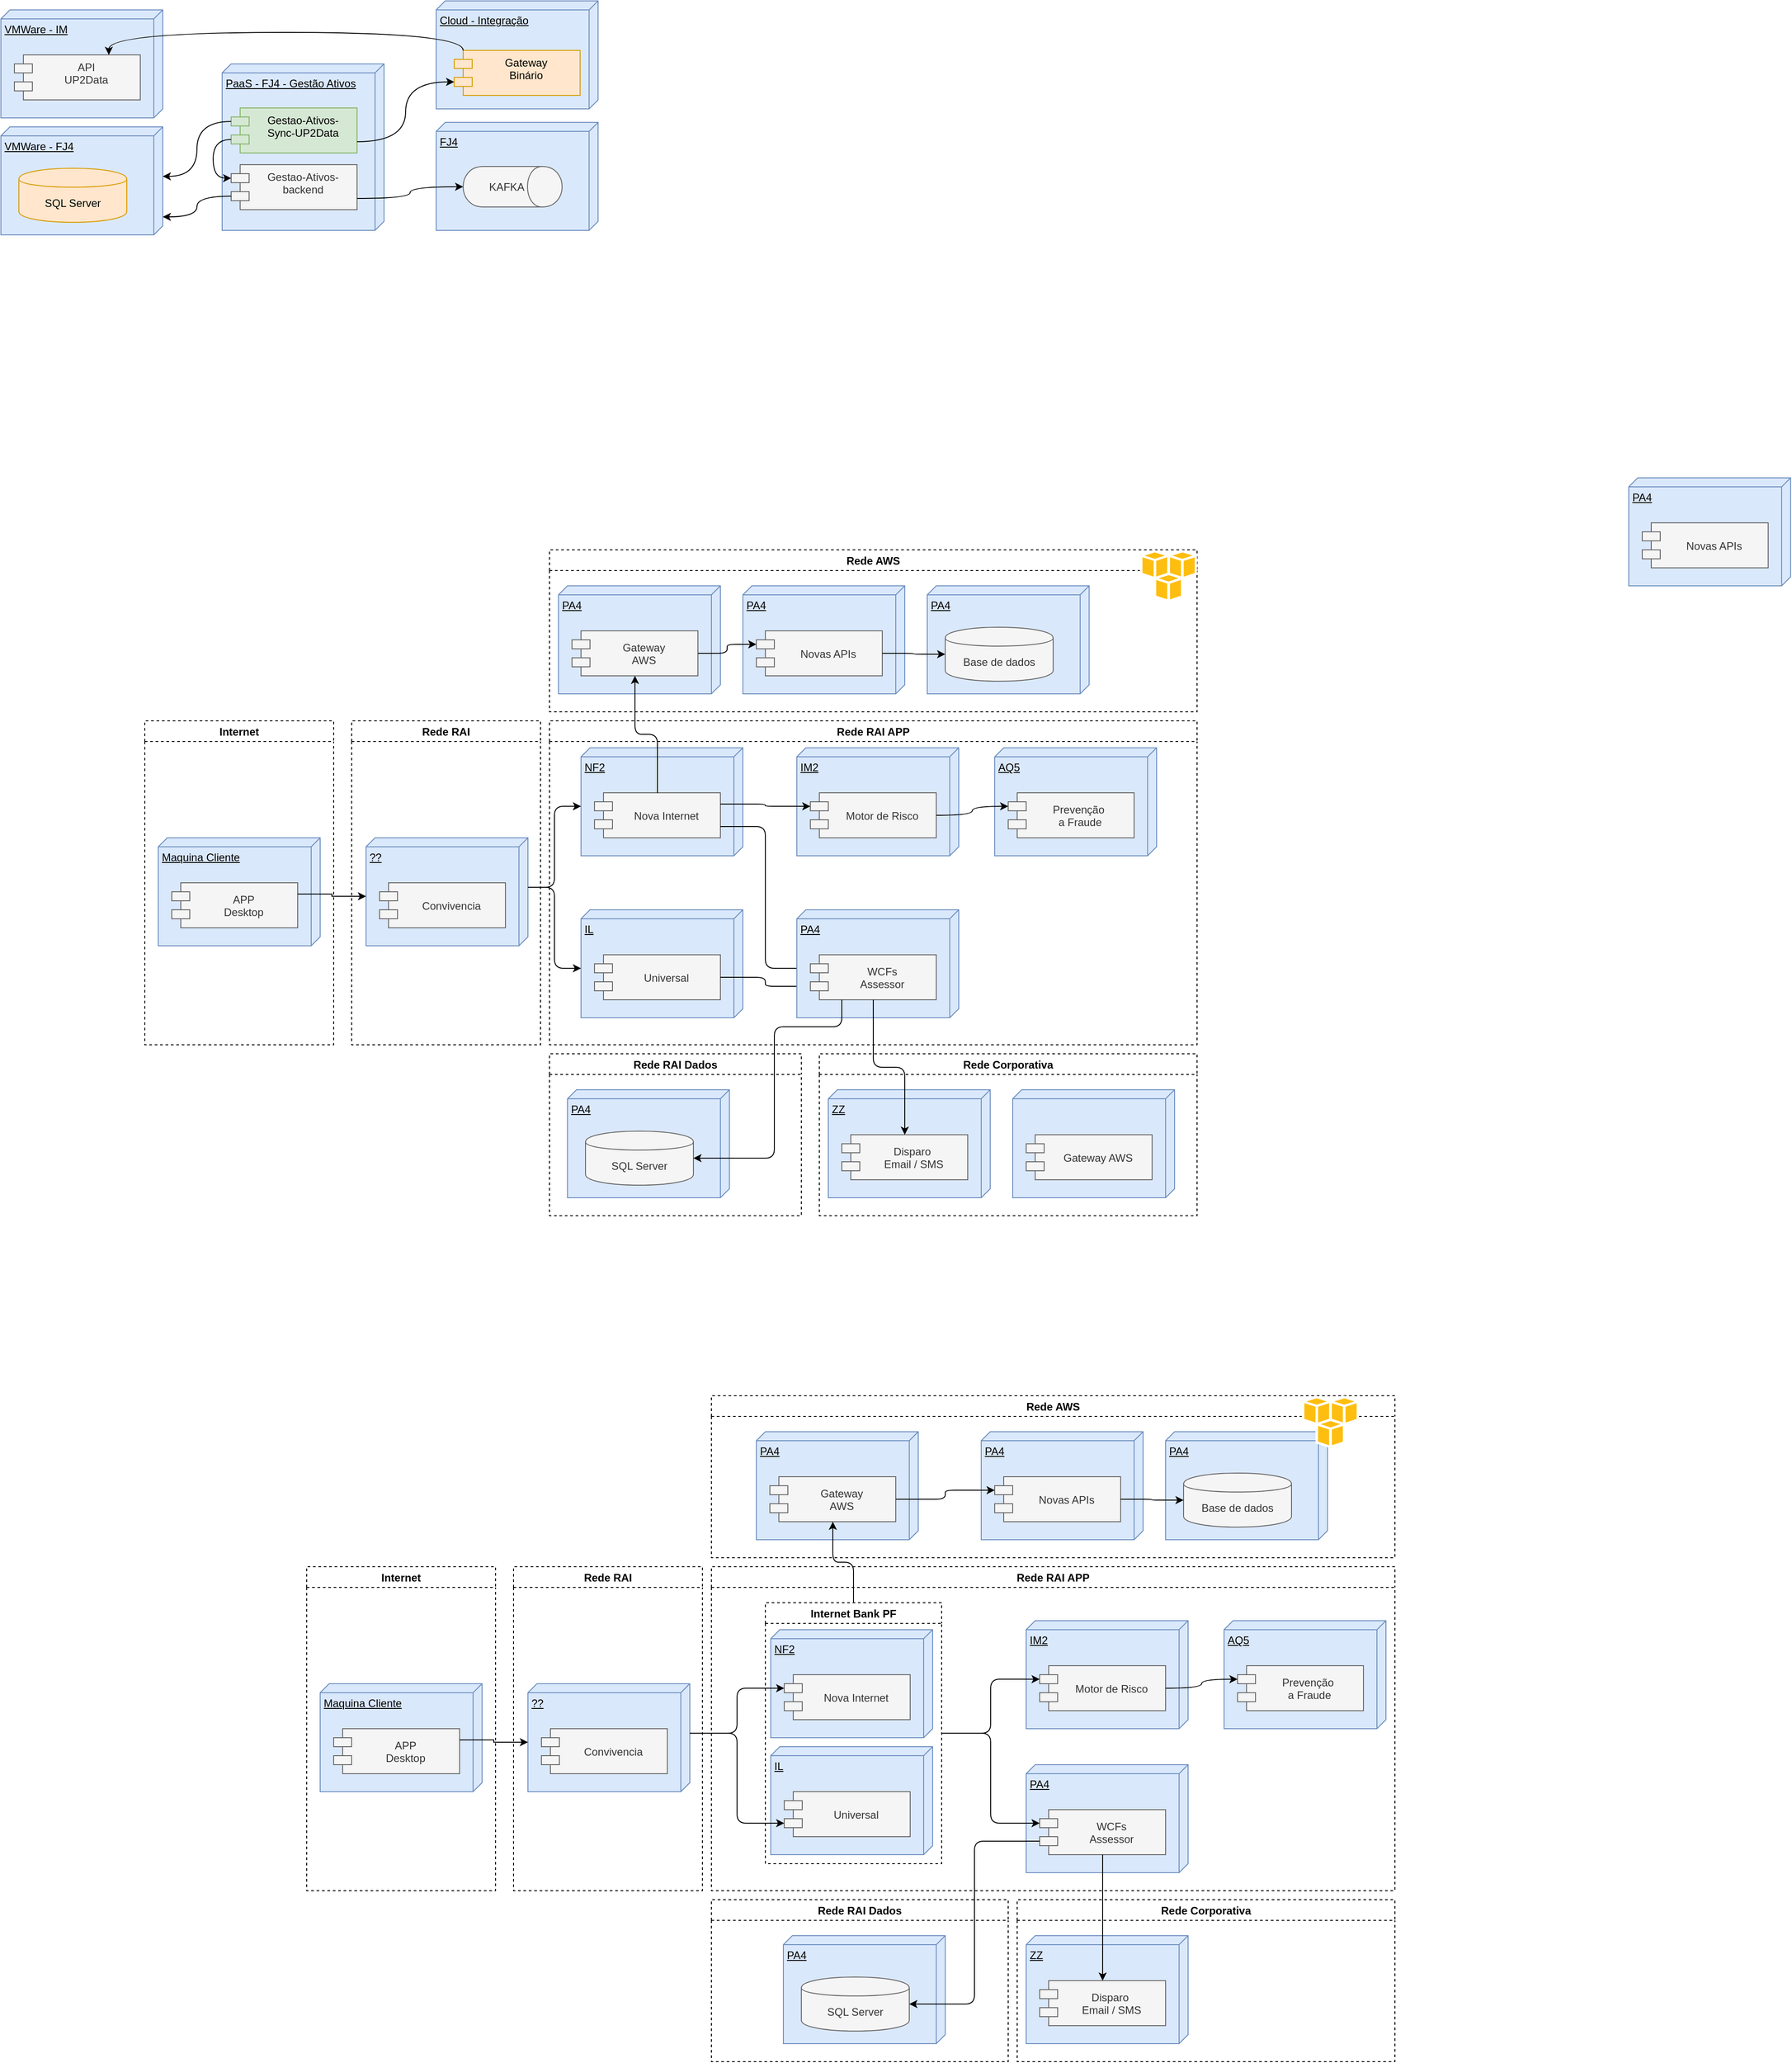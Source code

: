 <mxfile version="15.3.1" type="device" pages="2"><diagram id="rKpFQwBsQn5DYlWBIQvT" name="Assessor Estratégico"><mxGraphModel dx="1471" dy="929" grid="1" gridSize="10" guides="1" tooltips="1" connect="1" arrows="1" fold="1" page="1" pageScale="1" pageWidth="850" pageHeight="1100" math="0" shadow="0"><root><mxCell id="aklszN0ECMvPeO2IrAMv-0"/><mxCell id="aklszN0ECMvPeO2IrAMv-1" parent="aklszN0ECMvPeO2IrAMv-0"/><mxCell id="ObDTOOjPgTBgk64y_26l-0" value="" style="group" vertex="1" connectable="0" parent="aklszN0ECMvPeO2IrAMv-1"><mxGeometry x="60" y="110" width="180" height="120" as="geometry"/></mxCell><mxCell id="ObDTOOjPgTBgk64y_26l-1" value="VMWare - IM" style="verticalAlign=top;align=left;spacingTop=8;spacingLeft=2;spacingRight=12;shape=cube;size=10;direction=south;fontStyle=4;html=1;fillColor=#dae8fc;strokeColor=#6c8ebf;" vertex="1" parent="ObDTOOjPgTBgk64y_26l-0"><mxGeometry width="180" height="120" as="geometry"/></mxCell><mxCell id="ObDTOOjPgTBgk64y_26l-2" value="API&#10;UP2Data" style="shape=module;align=left;spacingLeft=20;align=center;verticalAlign=top;fillColor=#f5f5f5;strokeColor=#666666;fontColor=#333333;" vertex="1" parent="ObDTOOjPgTBgk64y_26l-0"><mxGeometry x="15" y="50" width="140" height="50" as="geometry"/></mxCell><mxCell id="ObDTOOjPgTBgk64y_26l-3" value="" style="group" vertex="1" connectable="0" parent="aklszN0ECMvPeO2IrAMv-1"><mxGeometry x="60" y="240" width="180" height="120" as="geometry"/></mxCell><mxCell id="ObDTOOjPgTBgk64y_26l-4" value="VMWare - FJ4" style="verticalAlign=top;align=left;spacingTop=8;spacingLeft=2;spacingRight=12;shape=cube;size=10;direction=south;fontStyle=4;html=1;fillColor=#dae8fc;strokeColor=#6c8ebf;" vertex="1" parent="ObDTOOjPgTBgk64y_26l-3"><mxGeometry width="180" height="120" as="geometry"/></mxCell><mxCell id="ObDTOOjPgTBgk64y_26l-5" value="SQL Server" style="shape=cylinder;whiteSpace=wrap;html=1;boundedLbl=1;backgroundOutline=1;fillColor=#ffe6cc;strokeColor=#d79b00;" vertex="1" parent="ObDTOOjPgTBgk64y_26l-3"><mxGeometry x="20" y="46" width="120" height="60" as="geometry"/></mxCell><mxCell id="ObDTOOjPgTBgk64y_26l-6" value="" style="group;" vertex="1" connectable="0" parent="aklszN0ECMvPeO2IrAMv-1"><mxGeometry x="544" y="100" width="180" height="120" as="geometry"/></mxCell><mxCell id="ObDTOOjPgTBgk64y_26l-7" value="Cloud - Integração" style="verticalAlign=top;align=left;spacingTop=8;spacingLeft=2;spacingRight=12;shape=cube;size=10;direction=south;fontStyle=4;html=1;fillColor=#dae8fc;strokeColor=#6c8ebf;" vertex="1" parent="ObDTOOjPgTBgk64y_26l-6"><mxGeometry width="180" height="120" as="geometry"/></mxCell><mxCell id="ObDTOOjPgTBgk64y_26l-8" value="Gateway&#10;Binário" style="shape=module;align=left;spacingLeft=20;align=center;verticalAlign=top;fillColor=#ffe6cc;strokeColor=#d79b00;" vertex="1" parent="ObDTOOjPgTBgk64y_26l-6"><mxGeometry x="20" y="55" width="140" height="50" as="geometry"/></mxCell><mxCell id="ObDTOOjPgTBgk64y_26l-9" value="" style="group" vertex="1" connectable="0" parent="aklszN0ECMvPeO2IrAMv-1"><mxGeometry x="544" y="235" width="180" height="120" as="geometry"/></mxCell><mxCell id="ObDTOOjPgTBgk64y_26l-10" value="FJ4" style="verticalAlign=top;align=left;spacingTop=8;spacingLeft=2;spacingRight=12;shape=cube;size=10;direction=south;fontStyle=4;html=1;fillColor=#dae8fc;strokeColor=#6c8ebf;" vertex="1" parent="ObDTOOjPgTBgk64y_26l-9"><mxGeometry width="180" height="120" as="geometry"/></mxCell><mxCell id="ObDTOOjPgTBgk64y_26l-11" value="KAFKA" style="shape=cylinder;whiteSpace=wrap;html=1;boundedLbl=1;backgroundOutline=1;direction=south;fillColor=#f5f5f5;strokeColor=#666666;fontColor=#333333;" vertex="1" parent="ObDTOOjPgTBgk64y_26l-9"><mxGeometry x="30" y="49" width="110" height="45" as="geometry"/></mxCell><mxCell id="ObDTOOjPgTBgk64y_26l-12" value="" style="group" vertex="1" connectable="0" parent="aklszN0ECMvPeO2IrAMv-1"><mxGeometry x="306" y="170" width="180" height="185" as="geometry"/></mxCell><mxCell id="ObDTOOjPgTBgk64y_26l-13" value="PaaS - FJ4 - Gestão Ativos" style="verticalAlign=top;align=left;spacingTop=8;spacingLeft=2;spacingRight=12;shape=cube;size=10;direction=south;fontStyle=4;html=1;fillColor=#dae8fc;strokeColor=#6c8ebf;" vertex="1" parent="ObDTOOjPgTBgk64y_26l-12"><mxGeometry width="180" height="185" as="geometry"/></mxCell><mxCell id="ObDTOOjPgTBgk64y_26l-14" value="Gestao-Ativos-&#10;backend" style="shape=module;align=left;spacingLeft=20;align=center;verticalAlign=top;fillColor=#f5f5f5;strokeColor=#666666;fontColor=#333333;" vertex="1" parent="ObDTOOjPgTBgk64y_26l-12"><mxGeometry x="10" y="112" width="140" height="50" as="geometry"/></mxCell><mxCell id="ObDTOOjPgTBgk64y_26l-15" value="Gestao-Ativos-&#10;Sync-UP2Data" style="shape=module;align=left;spacingLeft=20;align=center;verticalAlign=top;fillColor=#d5e8d4;strokeColor=#82b366;" vertex="1" parent="ObDTOOjPgTBgk64y_26l-12"><mxGeometry x="10" y="49" width="140" height="50" as="geometry"/></mxCell><mxCell id="ObDTOOjPgTBgk64y_26l-16" style="edgeStyle=orthogonalEdgeStyle;curved=1;rounded=0;orthogonalLoop=1;jettySize=auto;html=1;exitX=0;exitY=0;exitDx=0;exitDy=35;exitPerimeter=0;entryX=0;entryY=0;entryDx=0;entryDy=15;entryPerimeter=0;" edge="1" parent="ObDTOOjPgTBgk64y_26l-12" source="ObDTOOjPgTBgk64y_26l-15" target="ObDTOOjPgTBgk64y_26l-14"><mxGeometry relative="1" as="geometry"/></mxCell><mxCell id="ObDTOOjPgTBgk64y_26l-17" style="edgeStyle=orthogonalEdgeStyle;curved=1;rounded=0;orthogonalLoop=1;jettySize=auto;html=1;exitX=0;exitY=0;exitDx=0;exitDy=35;exitPerimeter=0;entryX=0.833;entryY=0;entryDx=0;entryDy=0;entryPerimeter=0;" edge="1" parent="aklszN0ECMvPeO2IrAMv-1" source="ObDTOOjPgTBgk64y_26l-14" target="ObDTOOjPgTBgk64y_26l-4"><mxGeometry relative="1" as="geometry"/></mxCell><mxCell id="ObDTOOjPgTBgk64y_26l-18" style="edgeStyle=orthogonalEdgeStyle;rounded=0;orthogonalLoop=1;jettySize=auto;html=1;exitX=1;exitY=0.75;exitDx=0;exitDy=0;entryX=0.5;entryY=1;entryDx=0;entryDy=0;curved=1;" edge="1" parent="aklszN0ECMvPeO2IrAMv-1" source="ObDTOOjPgTBgk64y_26l-14" target="ObDTOOjPgTBgk64y_26l-11"><mxGeometry relative="1" as="geometry"/></mxCell><mxCell id="ObDTOOjPgTBgk64y_26l-19" style="edgeStyle=orthogonalEdgeStyle;curved=1;rounded=0;orthogonalLoop=1;jettySize=auto;html=1;exitX=0;exitY=0;exitDx=10;exitDy=0;entryX=0.75;entryY=0;entryDx=0;entryDy=0;exitPerimeter=0;" edge="1" parent="aklszN0ECMvPeO2IrAMv-1" source="ObDTOOjPgTBgk64y_26l-8" target="ObDTOOjPgTBgk64y_26l-2"><mxGeometry relative="1" as="geometry"/></mxCell><mxCell id="ObDTOOjPgTBgk64y_26l-20" style="edgeStyle=orthogonalEdgeStyle;curved=1;rounded=0;orthogonalLoop=1;jettySize=auto;html=1;exitX=0;exitY=0;exitDx=0;exitDy=15;exitPerimeter=0;entryX=0;entryY=0;entryDx=55;entryDy=0;entryPerimeter=0;" edge="1" parent="aklszN0ECMvPeO2IrAMv-1" source="ObDTOOjPgTBgk64y_26l-15" target="ObDTOOjPgTBgk64y_26l-4"><mxGeometry relative="1" as="geometry"/></mxCell><mxCell id="ObDTOOjPgTBgk64y_26l-21" style="edgeStyle=orthogonalEdgeStyle;curved=1;rounded=0;orthogonalLoop=1;jettySize=auto;html=1;exitX=1;exitY=0.75;exitDx=0;exitDy=0;entryX=0;entryY=0;entryDx=0;entryDy=35;entryPerimeter=0;" edge="1" parent="aklszN0ECMvPeO2IrAMv-1" source="ObDTOOjPgTBgk64y_26l-15" target="ObDTOOjPgTBgk64y_26l-8"><mxGeometry relative="1" as="geometry"><mxPoint x="5936" y="-3442" as="targetPoint"/></mxGeometry></mxCell><mxCell id="hyIXEpLiqHWEFEDqSdI7-0" value="Internet" style="swimlane;dashed=1;" vertex="1" parent="aklszN0ECMvPeO2IrAMv-1"><mxGeometry x="220" y="900" width="210" height="360" as="geometry"><mxRectangle x="90" y="270" width="50" height="23" as="alternateBounds"/></mxGeometry></mxCell><mxCell id="ObDTOOjPgTBgk64y_26l-22" value="" style="group" vertex="1" connectable="0" parent="hyIXEpLiqHWEFEDqSdI7-0"><mxGeometry x="15" y="130" width="180" height="120" as="geometry"/></mxCell><mxCell id="ObDTOOjPgTBgk64y_26l-23" value="Maquina Cliente" style="verticalAlign=top;align=left;spacingTop=8;spacingLeft=2;spacingRight=12;shape=cube;size=10;direction=south;fontStyle=4;html=1;fillColor=#dae8fc;strokeColor=#6c8ebf;" vertex="1" parent="ObDTOOjPgTBgk64y_26l-22"><mxGeometry width="180" height="120" as="geometry"/></mxCell><mxCell id="ObDTOOjPgTBgk64y_26l-24" value="APP &#10;Desktop" style="shape=module;align=left;spacingLeft=20;align=center;verticalAlign=middle;fillColor=#f5f5f5;strokeColor=#666666;fontColor=#333333;" vertex="1" parent="ObDTOOjPgTBgk64y_26l-22"><mxGeometry x="15" y="50" width="140" height="50" as="geometry"/></mxCell><mxCell id="hyIXEpLiqHWEFEDqSdI7-7" value="Rede RAI" style="swimlane;startSize=23;dashed=1;" vertex="1" parent="aklszN0ECMvPeO2IrAMv-1"><mxGeometry x="450" y="900" width="210" height="360" as="geometry"><mxRectangle x="90" y="270" width="50" height="23" as="alternateBounds"/></mxGeometry></mxCell><mxCell id="ObDTOOjPgTBgk64y_26l-31" value="" style="group" vertex="1" connectable="0" parent="hyIXEpLiqHWEFEDqSdI7-7"><mxGeometry x="16" y="130" width="180" height="120" as="geometry"/></mxCell><mxCell id="ObDTOOjPgTBgk64y_26l-32" value="??" style="verticalAlign=top;align=left;spacingTop=8;spacingLeft=2;spacingRight=12;shape=cube;size=10;direction=south;fontStyle=4;html=1;fillColor=#dae8fc;strokeColor=#6c8ebf;" vertex="1" parent="ObDTOOjPgTBgk64y_26l-31"><mxGeometry width="180" height="120" as="geometry"/></mxCell><mxCell id="ObDTOOjPgTBgk64y_26l-33" value="Convivencia" style="shape=module;align=left;spacingLeft=20;align=center;verticalAlign=middle;fillColor=#f5f5f5;strokeColor=#666666;fontColor=#333333;" vertex="1" parent="ObDTOOjPgTBgk64y_26l-31"><mxGeometry x="15" y="50" width="140" height="50" as="geometry"/></mxCell><mxCell id="hyIXEpLiqHWEFEDqSdI7-8" value="Rede RAI APP" style="swimlane;startSize=23;dashed=1;" vertex="1" parent="aklszN0ECMvPeO2IrAMv-1"><mxGeometry x="670" y="900" width="720" height="360" as="geometry"><mxRectangle x="90" y="270" width="50" height="23" as="alternateBounds"/></mxGeometry></mxCell><mxCell id="ObDTOOjPgTBgk64y_26l-25" value="p" style="group" vertex="1" connectable="0" parent="hyIXEpLiqHWEFEDqSdI7-8"><mxGeometry x="35" y="210" width="180" height="120" as="geometry"/></mxCell><mxCell id="ObDTOOjPgTBgk64y_26l-26" value="IL" style="verticalAlign=top;align=left;spacingTop=8;spacingLeft=2;spacingRight=12;shape=cube;size=10;direction=south;fontStyle=4;html=1;fillColor=#dae8fc;strokeColor=#6c8ebf;" vertex="1" parent="ObDTOOjPgTBgk64y_26l-25"><mxGeometry width="180" height="120" as="geometry"/></mxCell><mxCell id="ObDTOOjPgTBgk64y_26l-27" value="Universal" style="shape=module;align=left;spacingLeft=20;align=center;verticalAlign=middle;fillColor=#f5f5f5;strokeColor=#666666;fontColor=#333333;" vertex="1" parent="ObDTOOjPgTBgk64y_26l-25"><mxGeometry x="15" y="50" width="140" height="50" as="geometry"/></mxCell><mxCell id="ObDTOOjPgTBgk64y_26l-28" value="" style="group" vertex="1" connectable="0" parent="hyIXEpLiqHWEFEDqSdI7-8"><mxGeometry x="35" y="30" width="180" height="120" as="geometry"/></mxCell><mxCell id="ObDTOOjPgTBgk64y_26l-29" value="NF2" style="verticalAlign=top;align=left;spacingTop=8;spacingLeft=2;spacingRight=12;shape=cube;size=10;direction=south;fontStyle=4;html=1;fillColor=#dae8fc;strokeColor=#6c8ebf;" vertex="1" parent="ObDTOOjPgTBgk64y_26l-28"><mxGeometry width="180" height="120" as="geometry"/></mxCell><mxCell id="ObDTOOjPgTBgk64y_26l-30" value="Nova Internet" style="shape=module;align=left;spacingLeft=20;align=center;verticalAlign=middle;fillColor=#f5f5f5;strokeColor=#666666;fontColor=#333333;" vertex="1" parent="ObDTOOjPgTBgk64y_26l-28"><mxGeometry x="15" y="50" width="140" height="50" as="geometry"/></mxCell><mxCell id="ObDTOOjPgTBgk64y_26l-34" value="" style="group" vertex="1" connectable="0" parent="hyIXEpLiqHWEFEDqSdI7-8"><mxGeometry x="275" y="30" width="180" height="120" as="geometry"/></mxCell><mxCell id="ObDTOOjPgTBgk64y_26l-35" value="IM2" style="verticalAlign=top;align=left;spacingTop=8;spacingLeft=2;spacingRight=12;shape=cube;size=10;direction=south;fontStyle=4;html=1;fillColor=#dae8fc;strokeColor=#6c8ebf;" vertex="1" parent="ObDTOOjPgTBgk64y_26l-34"><mxGeometry width="180" height="120" as="geometry"/></mxCell><mxCell id="ObDTOOjPgTBgk64y_26l-36" value="Motor de Risco" style="shape=module;align=left;spacingLeft=20;align=center;verticalAlign=middle;fillColor=#f5f5f5;strokeColor=#666666;fontColor=#333333;" vertex="1" parent="ObDTOOjPgTBgk64y_26l-34"><mxGeometry x="15" y="50" width="140" height="50" as="geometry"/></mxCell><mxCell id="ObDTOOjPgTBgk64y_26l-37" value="" style="group" vertex="1" connectable="0" parent="hyIXEpLiqHWEFEDqSdI7-8"><mxGeometry x="495" y="30" width="180" height="120" as="geometry"/></mxCell><mxCell id="ObDTOOjPgTBgk64y_26l-38" value="AQ5" style="verticalAlign=top;align=left;spacingTop=8;spacingLeft=2;spacingRight=12;shape=cube;size=10;direction=south;fontStyle=4;html=1;fillColor=#dae8fc;strokeColor=#6c8ebf;" vertex="1" parent="ObDTOOjPgTBgk64y_26l-37"><mxGeometry width="180" height="120" as="geometry"/></mxCell><mxCell id="ObDTOOjPgTBgk64y_26l-39" value="Prevenção &#10;a Fraude" style="shape=module;align=left;spacingLeft=20;align=center;verticalAlign=middle;fillColor=#f5f5f5;strokeColor=#666666;fontColor=#333333;" vertex="1" parent="ObDTOOjPgTBgk64y_26l-37"><mxGeometry x="15" y="50" width="140" height="50" as="geometry"/></mxCell><mxCell id="hyIXEpLiqHWEFEDqSdI7-21" style="edgeStyle=orthogonalEdgeStyle;orthogonalLoop=1;jettySize=auto;html=1;exitX=1;exitY=0.25;exitDx=0;exitDy=0;entryX=0;entryY=0;entryDx=0;entryDy=15;entryPerimeter=0;" edge="1" parent="hyIXEpLiqHWEFEDqSdI7-8" source="ObDTOOjPgTBgk64y_26l-30" target="ObDTOOjPgTBgk64y_26l-36"><mxGeometry relative="1" as="geometry"/></mxCell><mxCell id="hyIXEpLiqHWEFEDqSdI7-22" style="edgeStyle=orthogonalEdgeStyle;rounded=0;orthogonalLoop=1;jettySize=auto;html=1;exitX=1;exitY=0.5;exitDx=0;exitDy=0;elbow=vertical;curved=1;entryX=0;entryY=0;entryDx=0;entryDy=15;entryPerimeter=0;" edge="1" parent="hyIXEpLiqHWEFEDqSdI7-8" source="ObDTOOjPgTBgk64y_26l-36" target="ObDTOOjPgTBgk64y_26l-39"><mxGeometry relative="1" as="geometry"><mxPoint x="495" y="90" as="targetPoint"/></mxGeometry></mxCell><mxCell id="hyIXEpLiqHWEFEDqSdI7-23" style="edgeStyle=orthogonalEdgeStyle;rounded=1;orthogonalLoop=1;jettySize=auto;html=1;exitX=1;exitY=0.75;exitDx=0;exitDy=0;entryX=0;entryY=0;entryDx=0;entryDy=15;entryPerimeter=0;" edge="1" parent="hyIXEpLiqHWEFEDqSdI7-8" source="ObDTOOjPgTBgk64y_26l-30" target="ObDTOOjPgTBgk64y_26l-42"><mxGeometry relative="1" as="geometry"/></mxCell><mxCell id="hyIXEpLiqHWEFEDqSdI7-24" style="edgeStyle=orthogonalEdgeStyle;orthogonalLoop=1;jettySize=auto;html=1;exitX=1;exitY=0.5;exitDx=0;exitDy=0;entryX=0;entryY=0;entryDx=0;entryDy=35;entryPerimeter=0;" edge="1" parent="hyIXEpLiqHWEFEDqSdI7-8" source="ObDTOOjPgTBgk64y_26l-27" target="ObDTOOjPgTBgk64y_26l-42"><mxGeometry relative="1" as="geometry"/></mxCell><mxCell id="ObDTOOjPgTBgk64y_26l-40" value="" style="group" vertex="1" connectable="0" parent="hyIXEpLiqHWEFEDqSdI7-8"><mxGeometry x="275" y="210" width="180" height="120" as="geometry"/></mxCell><mxCell id="ObDTOOjPgTBgk64y_26l-41" value="PA4" style="verticalAlign=top;align=left;spacingTop=8;spacingLeft=2;spacingRight=12;shape=cube;size=10;direction=south;fontStyle=4;html=1;fillColor=#dae8fc;strokeColor=#6c8ebf;" vertex="1" parent="ObDTOOjPgTBgk64y_26l-40"><mxGeometry width="180" height="120" as="geometry"/></mxCell><mxCell id="ObDTOOjPgTBgk64y_26l-42" value="WCFs&#10;Assessor" style="shape=module;align=left;spacingLeft=20;align=center;verticalAlign=middle;fillColor=#f5f5f5;strokeColor=#666666;fontColor=#333333;" vertex="1" parent="ObDTOOjPgTBgk64y_26l-40"><mxGeometry x="15" y="50" width="140" height="50" as="geometry"/></mxCell><mxCell id="hyIXEpLiqHWEFEDqSdI7-10" value="Rede Corporativa" style="swimlane;startSize=23;dashed=1;" vertex="1" parent="aklszN0ECMvPeO2IrAMv-1"><mxGeometry x="970" y="1270" width="420" height="180" as="geometry"><mxRectangle x="90" y="270" width="50" height="23" as="alternateBounds"/></mxGeometry></mxCell><mxCell id="ObDTOOjPgTBgk64y_26l-43" value="" style="group" vertex="1" connectable="0" parent="hyIXEpLiqHWEFEDqSdI7-10"><mxGeometry x="10" y="40" width="180" height="120" as="geometry"/></mxCell><mxCell id="ObDTOOjPgTBgk64y_26l-44" value="ZZ" style="verticalAlign=top;align=left;spacingTop=8;spacingLeft=2;spacingRight=12;shape=cube;size=10;direction=south;fontStyle=4;html=1;fillColor=#dae8fc;strokeColor=#6c8ebf;" vertex="1" parent="ObDTOOjPgTBgk64y_26l-43"><mxGeometry width="180" height="120" as="geometry"/></mxCell><mxCell id="ObDTOOjPgTBgk64y_26l-45" value="Disparo &#10;Email / SMS" style="shape=module;align=left;spacingLeft=20;align=center;verticalAlign=middle;fillColor=#f5f5f5;strokeColor=#666666;fontColor=#333333;" vertex="1" parent="ObDTOOjPgTBgk64y_26l-43"><mxGeometry x="15" y="50" width="140" height="50" as="geometry"/></mxCell><mxCell id="hyIXEpLiqHWEFEDqSdI7-15" value="" style="group" vertex="1" connectable="0" parent="hyIXEpLiqHWEFEDqSdI7-10"><mxGeometry x="215" y="40" width="180" height="120" as="geometry"/></mxCell><mxCell id="hyIXEpLiqHWEFEDqSdI7-16" value="" style="verticalAlign=top;align=left;spacingTop=8;spacingLeft=2;spacingRight=12;shape=cube;size=10;direction=south;fontStyle=4;html=1;fillColor=#dae8fc;strokeColor=#6c8ebf;" vertex="1" parent="hyIXEpLiqHWEFEDqSdI7-15"><mxGeometry width="180" height="120" as="geometry"/></mxCell><mxCell id="hyIXEpLiqHWEFEDqSdI7-17" value="Gateway AWS" style="shape=module;align=left;spacingLeft=20;align=center;verticalAlign=middle;fillColor=#f5f5f5;strokeColor=#666666;fontColor=#333333;" vertex="1" parent="hyIXEpLiqHWEFEDqSdI7-15"><mxGeometry x="15" y="50" width="140" height="50" as="geometry"/></mxCell><mxCell id="hyIXEpLiqHWEFEDqSdI7-11" value="Rede RAI Dados" style="swimlane;startSize=23;dashed=1;" vertex="1" parent="aklszN0ECMvPeO2IrAMv-1"><mxGeometry x="670" y="1270" width="280" height="180" as="geometry"><mxRectangle x="90" y="270" width="50" height="23" as="alternateBounds"/></mxGeometry></mxCell><mxCell id="Ds7OZoaptDJNmfKCIjeU-0" value="" style="group" vertex="1" connectable="0" parent="hyIXEpLiqHWEFEDqSdI7-11"><mxGeometry x="20" y="40" width="180" height="120" as="geometry"/></mxCell><mxCell id="Ds7OZoaptDJNmfKCIjeU-1" value="PA4" style="verticalAlign=top;align=left;spacingTop=8;spacingLeft=2;spacingRight=12;shape=cube;size=10;direction=south;fontStyle=4;html=1;fillColor=#dae8fc;strokeColor=#6c8ebf;" vertex="1" parent="Ds7OZoaptDJNmfKCIjeU-0"><mxGeometry width="180" height="120" as="geometry"/></mxCell><mxCell id="Ds7OZoaptDJNmfKCIjeU-2" value="SQL Server" style="shape=cylinder;whiteSpace=wrap;html=1;boundedLbl=1;backgroundOutline=1;fillColor=#f5f5f5;strokeColor=#666666;fontColor=#333333;" vertex="1" parent="Ds7OZoaptDJNmfKCIjeU-0"><mxGeometry x="20" y="46" width="120" height="60" as="geometry"/></mxCell><mxCell id="hyIXEpLiqHWEFEDqSdI7-12" value="part" style="group" vertex="1" connectable="0" parent="aklszN0ECMvPeO2IrAMv-1"><mxGeometry x="1870" y="630" width="180" height="120" as="geometry"/></mxCell><mxCell id="hyIXEpLiqHWEFEDqSdI7-13" value="PA4" style="verticalAlign=top;align=left;spacingTop=8;spacingLeft=2;spacingRight=12;shape=cube;size=10;direction=south;fontStyle=4;html=1;fillColor=#dae8fc;strokeColor=#6c8ebf;" vertex="1" parent="hyIXEpLiqHWEFEDqSdI7-12"><mxGeometry width="180" height="120" as="geometry"/></mxCell><mxCell id="hyIXEpLiqHWEFEDqSdI7-14" value="Novas APIs" style="shape=module;align=left;spacingLeft=20;align=center;verticalAlign=middle;fillColor=#f5f5f5;strokeColor=#666666;fontColor=#333333;" vertex="1" parent="hyIXEpLiqHWEFEDqSdI7-12"><mxGeometry x="15" y="50" width="140" height="50" as="geometry"/></mxCell><mxCell id="hyIXEpLiqHWEFEDqSdI7-18" style="edgeStyle=orthogonalEdgeStyle;rounded=0;orthogonalLoop=1;jettySize=auto;html=1;exitX=1;exitY=0.25;exitDx=0;exitDy=0;entryX=0;entryY=0;entryDx=65;entryDy=180;entryPerimeter=0;" edge="1" parent="aklszN0ECMvPeO2IrAMv-1" source="ObDTOOjPgTBgk64y_26l-24" target="ObDTOOjPgTBgk64y_26l-32"><mxGeometry relative="1" as="geometry"/></mxCell><mxCell id="hyIXEpLiqHWEFEDqSdI7-19" style="edgeStyle=orthogonalEdgeStyle;rounded=1;orthogonalLoop=1;jettySize=auto;html=1;exitX=0;exitY=0;exitDx=55;exitDy=0;exitPerimeter=0;entryX=0;entryY=0;entryDx=65;entryDy=180;entryPerimeter=0;" edge="1" parent="aklszN0ECMvPeO2IrAMv-1" source="ObDTOOjPgTBgk64y_26l-32" target="ObDTOOjPgTBgk64y_26l-29"><mxGeometry relative="1" as="geometry"/></mxCell><mxCell id="hyIXEpLiqHWEFEDqSdI7-20" style="edgeStyle=orthogonalEdgeStyle;rounded=1;orthogonalLoop=1;jettySize=auto;html=1;exitX=0;exitY=0;exitDx=55;exitDy=0;exitPerimeter=0;entryX=0;entryY=0;entryDx=65;entryDy=180;entryPerimeter=0;" edge="1" parent="aklszN0ECMvPeO2IrAMv-1" source="ObDTOOjPgTBgk64y_26l-32" target="ObDTOOjPgTBgk64y_26l-26"><mxGeometry relative="1" as="geometry"/></mxCell><mxCell id="hyIXEpLiqHWEFEDqSdI7-26" style="edgeStyle=orthogonalEdgeStyle;orthogonalLoop=1;jettySize=auto;html=1;entryX=1;entryY=0.5;entryDx=0;entryDy=0;exitX=0.25;exitY=1;exitDx=0;exitDy=0;" edge="1" parent="aklszN0ECMvPeO2IrAMv-1" source="ObDTOOjPgTBgk64y_26l-42" target="Ds7OZoaptDJNmfKCIjeU-2"><mxGeometry relative="1" as="geometry"><Array as="points"><mxPoint x="995" y="1240"/><mxPoint x="920" y="1240"/><mxPoint x="920" y="1386"/></Array></mxGeometry></mxCell><mxCell id="hyIXEpLiqHWEFEDqSdI7-28" style="edgeStyle=orthogonalEdgeStyle;orthogonalLoop=1;jettySize=auto;html=1;exitX=0.5;exitY=1;exitDx=0;exitDy=0;entryX=0.5;entryY=0;entryDx=0;entryDy=0;" edge="1" parent="aklszN0ECMvPeO2IrAMv-1" source="ObDTOOjPgTBgk64y_26l-42" target="ObDTOOjPgTBgk64y_26l-45"><mxGeometry relative="1" as="geometry"/></mxCell><mxCell id="hyIXEpLiqHWEFEDqSdI7-29" value="Rede AWS" style="swimlane;startSize=23;dashed=1;" vertex="1" parent="aklszN0ECMvPeO2IrAMv-1"><mxGeometry x="670" y="710" width="720.0" height="180" as="geometry"><mxRectangle x="90" y="270" width="50" height="23" as="alternateBounds"/></mxGeometry></mxCell><mxCell id="hyIXEpLiqHWEFEDqSdI7-30" value="" style="group" vertex="1" connectable="0" parent="hyIXEpLiqHWEFEDqSdI7-29"><mxGeometry x="10" y="40" width="180" height="120" as="geometry"/></mxCell><mxCell id="hyIXEpLiqHWEFEDqSdI7-31" value="PA4" style="verticalAlign=top;align=left;spacingTop=8;spacingLeft=2;spacingRight=12;shape=cube;size=10;direction=south;fontStyle=4;html=1;fillColor=#dae8fc;strokeColor=#6c8ebf;" vertex="1" parent="hyIXEpLiqHWEFEDqSdI7-30"><mxGeometry width="180" height="120" as="geometry"/></mxCell><mxCell id="hyIXEpLiqHWEFEDqSdI7-32" value="Gateway&#10;AWS" style="shape=module;align=left;spacingLeft=20;align=center;verticalAlign=middle;fillColor=#f5f5f5;strokeColor=#666666;fontColor=#333333;" vertex="1" parent="hyIXEpLiqHWEFEDqSdI7-30"><mxGeometry x="15" y="50" width="140" height="50" as="geometry"/></mxCell><mxCell id="hyIXEpLiqHWEFEDqSdI7-33" value="" style="group" vertex="1" connectable="0" parent="hyIXEpLiqHWEFEDqSdI7-29"><mxGeometry x="215" y="40" width="180" height="120" as="geometry"/></mxCell><mxCell id="hyIXEpLiqHWEFEDqSdI7-34" value="PA4" style="verticalAlign=top;align=left;spacingTop=8;spacingLeft=2;spacingRight=12;shape=cube;size=10;direction=south;fontStyle=4;html=1;fillColor=#dae8fc;strokeColor=#6c8ebf;" vertex="1" parent="hyIXEpLiqHWEFEDqSdI7-33"><mxGeometry width="180" height="120" as="geometry"/></mxCell><mxCell id="hyIXEpLiqHWEFEDqSdI7-35" value="Novas APIs" style="shape=module;align=left;spacingLeft=20;align=center;verticalAlign=middle;fillColor=#f5f5f5;strokeColor=#666666;fontColor=#333333;" vertex="1" parent="hyIXEpLiqHWEFEDqSdI7-33"><mxGeometry x="15" y="50" width="140" height="50" as="geometry"/></mxCell><mxCell id="hyIXEpLiqHWEFEDqSdI7-37" style="edgeStyle=orthogonalEdgeStyle;rounded=1;orthogonalLoop=1;jettySize=auto;html=1;exitX=1;exitY=0.5;exitDx=0;exitDy=0;entryX=0;entryY=0;entryDx=0;entryDy=15;entryPerimeter=0;" edge="1" parent="hyIXEpLiqHWEFEDqSdI7-29" source="hyIXEpLiqHWEFEDqSdI7-32" target="hyIXEpLiqHWEFEDqSdI7-35"><mxGeometry relative="1" as="geometry"/></mxCell><mxCell id="hyIXEpLiqHWEFEDqSdI7-38" value="" style="group" vertex="1" connectable="0" parent="hyIXEpLiqHWEFEDqSdI7-29"><mxGeometry x="420" y="40" width="180" height="120" as="geometry"/></mxCell><mxCell id="hyIXEpLiqHWEFEDqSdI7-39" value="PA4" style="verticalAlign=top;align=left;spacingTop=8;spacingLeft=2;spacingRight=12;shape=cube;size=10;direction=south;fontStyle=4;html=1;fillColor=#dae8fc;strokeColor=#6c8ebf;" vertex="1" parent="hyIXEpLiqHWEFEDqSdI7-38"><mxGeometry width="180" height="120" as="geometry"/></mxCell><mxCell id="hyIXEpLiqHWEFEDqSdI7-40" value="Base de dados" style="shape=cylinder;whiteSpace=wrap;html=1;boundedLbl=1;backgroundOutline=1;fillColor=#f5f5f5;strokeColor=#666666;fontColor=#333333;" vertex="1" parent="hyIXEpLiqHWEFEDqSdI7-38"><mxGeometry x="20" y="46" width="120" height="60" as="geometry"/></mxCell><mxCell id="hyIXEpLiqHWEFEDqSdI7-41" style="edgeStyle=orthogonalEdgeStyle;rounded=1;orthogonalLoop=1;jettySize=auto;html=1;exitX=1;exitY=0.5;exitDx=0;exitDy=0;entryX=0;entryY=0.5;entryDx=0;entryDy=0;" edge="1" parent="hyIXEpLiqHWEFEDqSdI7-29" source="hyIXEpLiqHWEFEDqSdI7-35" target="hyIXEpLiqHWEFEDqSdI7-40"><mxGeometry relative="1" as="geometry"/></mxCell><mxCell id="hyIXEpLiqHWEFEDqSdI7-43" value="" style="dashed=0;outlineConnect=0;html=1;align=center;labelPosition=center;verticalLabelPosition=bottom;verticalAlign=top;shape=mxgraph.weblogos.aws" vertex="1" parent="hyIXEpLiqHWEFEDqSdI7-29"><mxGeometry x="656.4" width="63.6" height="58.4" as="geometry"/></mxCell><mxCell id="hyIXEpLiqHWEFEDqSdI7-36" style="edgeStyle=orthogonalEdgeStyle;rounded=1;orthogonalLoop=1;jettySize=auto;html=1;exitX=0.5;exitY=0;exitDx=0;exitDy=0;" edge="1" parent="aklszN0ECMvPeO2IrAMv-1" source="ObDTOOjPgTBgk64y_26l-30" target="hyIXEpLiqHWEFEDqSdI7-32"><mxGeometry relative="1" as="geometry"/></mxCell><mxCell id="hyIXEpLiqHWEFEDqSdI7-44" value="Internet" style="swimlane;dashed=1;" vertex="1" parent="aklszN0ECMvPeO2IrAMv-1"><mxGeometry x="400" y="1840" width="210" height="360" as="geometry"><mxRectangle x="90" y="270" width="50" height="23" as="alternateBounds"/></mxGeometry></mxCell><mxCell id="hyIXEpLiqHWEFEDqSdI7-45" value="" style="group" vertex="1" connectable="0" parent="hyIXEpLiqHWEFEDqSdI7-44"><mxGeometry x="15" y="130" width="180" height="120" as="geometry"/></mxCell><mxCell id="hyIXEpLiqHWEFEDqSdI7-46" value="Maquina Cliente" style="verticalAlign=top;align=left;spacingTop=8;spacingLeft=2;spacingRight=12;shape=cube;size=10;direction=south;fontStyle=4;html=1;fillColor=#dae8fc;strokeColor=#6c8ebf;" vertex="1" parent="hyIXEpLiqHWEFEDqSdI7-45"><mxGeometry width="180" height="120" as="geometry"/></mxCell><mxCell id="hyIXEpLiqHWEFEDqSdI7-47" value="APP &#10;Desktop" style="shape=module;align=left;spacingLeft=20;align=center;verticalAlign=middle;fillColor=#f5f5f5;strokeColor=#666666;fontColor=#333333;" vertex="1" parent="hyIXEpLiqHWEFEDqSdI7-45"><mxGeometry x="15" y="50" width="140" height="50" as="geometry"/></mxCell><mxCell id="hyIXEpLiqHWEFEDqSdI7-48" value="Rede RAI" style="swimlane;startSize=23;dashed=1;" vertex="1" parent="aklszN0ECMvPeO2IrAMv-1"><mxGeometry x="630" y="1840" width="210" height="360" as="geometry"><mxRectangle x="90" y="270" width="50" height="23" as="alternateBounds"/></mxGeometry></mxCell><mxCell id="hyIXEpLiqHWEFEDqSdI7-49" value="" style="group" vertex="1" connectable="0" parent="hyIXEpLiqHWEFEDqSdI7-48"><mxGeometry x="16" y="130" width="180" height="120" as="geometry"/></mxCell><mxCell id="hyIXEpLiqHWEFEDqSdI7-50" value="??" style="verticalAlign=top;align=left;spacingTop=8;spacingLeft=2;spacingRight=12;shape=cube;size=10;direction=south;fontStyle=4;html=1;fillColor=#dae8fc;strokeColor=#6c8ebf;" vertex="1" parent="hyIXEpLiqHWEFEDqSdI7-49"><mxGeometry width="180" height="120" as="geometry"/></mxCell><mxCell id="hyIXEpLiqHWEFEDqSdI7-51" value="Convivencia" style="shape=module;align=left;spacingLeft=20;align=center;verticalAlign=middle;fillColor=#f5f5f5;strokeColor=#666666;fontColor=#333333;" vertex="1" parent="hyIXEpLiqHWEFEDqSdI7-49"><mxGeometry x="15" y="50" width="140" height="50" as="geometry"/></mxCell><mxCell id="hyIXEpLiqHWEFEDqSdI7-52" value="Rede RAI APP" style="swimlane;startSize=23;dashed=1;" vertex="1" parent="aklszN0ECMvPeO2IrAMv-1"><mxGeometry x="850" y="1840" width="760" height="360" as="geometry"><mxRectangle x="90" y="270" width="50" height="23" as="alternateBounds"/></mxGeometry></mxCell><mxCell id="hyIXEpLiqHWEFEDqSdI7-59" value="" style="group" vertex="1" connectable="0" parent="hyIXEpLiqHWEFEDqSdI7-52"><mxGeometry x="350" y="60" width="180" height="120" as="geometry"/></mxCell><mxCell id="hyIXEpLiqHWEFEDqSdI7-60" value="IM2" style="verticalAlign=top;align=left;spacingTop=8;spacingLeft=2;spacingRight=12;shape=cube;size=10;direction=south;fontStyle=4;html=1;fillColor=#dae8fc;strokeColor=#6c8ebf;" vertex="1" parent="hyIXEpLiqHWEFEDqSdI7-59"><mxGeometry width="180" height="120" as="geometry"/></mxCell><mxCell id="hyIXEpLiqHWEFEDqSdI7-61" value="Motor de Risco" style="shape=module;align=left;spacingLeft=20;align=center;verticalAlign=middle;fillColor=#f5f5f5;strokeColor=#666666;fontColor=#333333;" vertex="1" parent="hyIXEpLiqHWEFEDqSdI7-59"><mxGeometry x="15" y="50" width="140" height="50" as="geometry"/></mxCell><mxCell id="hyIXEpLiqHWEFEDqSdI7-69" value="" style="group" vertex="1" connectable="0" parent="hyIXEpLiqHWEFEDqSdI7-52"><mxGeometry x="350" y="220" width="180" height="120" as="geometry"/></mxCell><mxCell id="hyIXEpLiqHWEFEDqSdI7-70" value="PA4" style="verticalAlign=top;align=left;spacingTop=8;spacingLeft=2;spacingRight=12;shape=cube;size=10;direction=south;fontStyle=4;html=1;fillColor=#dae8fc;strokeColor=#6c8ebf;" vertex="1" parent="hyIXEpLiqHWEFEDqSdI7-69"><mxGeometry width="180" height="120" as="geometry"/></mxCell><mxCell id="hyIXEpLiqHWEFEDqSdI7-71" value="WCFs&#10;Assessor" style="shape=module;align=left;spacingLeft=20;align=center;verticalAlign=middle;fillColor=#f5f5f5;strokeColor=#666666;fontColor=#333333;" vertex="1" parent="hyIXEpLiqHWEFEDqSdI7-69"><mxGeometry x="15" y="50" width="140" height="50" as="geometry"/></mxCell><mxCell id="hyIXEpLiqHWEFEDqSdI7-102" value="Internet Bank PF" style="swimlane;dashed=1;" vertex="1" parent="hyIXEpLiqHWEFEDqSdI7-52"><mxGeometry x="60" y="40" width="196" height="290" as="geometry"><mxRectangle x="90" y="270" width="50" height="23" as="alternateBounds"/></mxGeometry></mxCell><mxCell id="hyIXEpLiqHWEFEDqSdI7-56" value="" style="group" vertex="1" connectable="0" parent="hyIXEpLiqHWEFEDqSdI7-102"><mxGeometry x="6" y="30" width="180" height="120" as="geometry"/></mxCell><mxCell id="hyIXEpLiqHWEFEDqSdI7-57" value="NF2" style="verticalAlign=top;align=left;spacingTop=8;spacingLeft=2;spacingRight=12;shape=cube;size=10;direction=south;fontStyle=4;html=1;fillColor=#dae8fc;strokeColor=#6c8ebf;" vertex="1" parent="hyIXEpLiqHWEFEDqSdI7-56"><mxGeometry width="180" height="120" as="geometry"/></mxCell><mxCell id="hyIXEpLiqHWEFEDqSdI7-58" value="Nova Internet" style="shape=module;align=left;spacingLeft=20;align=center;verticalAlign=middle;fillColor=#f5f5f5;strokeColor=#666666;fontColor=#333333;" vertex="1" parent="hyIXEpLiqHWEFEDqSdI7-56"><mxGeometry x="15" y="50" width="140" height="50" as="geometry"/></mxCell><mxCell id="hyIXEpLiqHWEFEDqSdI7-53" value="p" style="group" vertex="1" connectable="0" parent="hyIXEpLiqHWEFEDqSdI7-102"><mxGeometry x="6" y="160" width="180" height="120" as="geometry"/></mxCell><mxCell id="hyIXEpLiqHWEFEDqSdI7-54" value="IL" style="verticalAlign=top;align=left;spacingTop=8;spacingLeft=2;spacingRight=12;shape=cube;size=10;direction=south;fontStyle=4;html=1;fillColor=#dae8fc;strokeColor=#6c8ebf;" vertex="1" parent="hyIXEpLiqHWEFEDqSdI7-53"><mxGeometry width="180" height="120" as="geometry"/></mxCell><mxCell id="hyIXEpLiqHWEFEDqSdI7-55" value="Universal" style="shape=module;align=left;spacingLeft=20;align=center;verticalAlign=middle;fillColor=#f5f5f5;strokeColor=#666666;fontColor=#333333;" vertex="1" parent="hyIXEpLiqHWEFEDqSdI7-53"><mxGeometry x="15" y="50" width="140" height="50" as="geometry"/></mxCell><mxCell id="hyIXEpLiqHWEFEDqSdI7-65" style="edgeStyle=orthogonalEdgeStyle;orthogonalLoop=1;jettySize=auto;html=1;entryX=0;entryY=0;entryDx=0;entryDy=15;entryPerimeter=0;exitX=1;exitY=0.5;exitDx=0;exitDy=0;" edge="1" parent="hyIXEpLiqHWEFEDqSdI7-52" source="hyIXEpLiqHWEFEDqSdI7-102" target="hyIXEpLiqHWEFEDqSdI7-61"><mxGeometry relative="1" as="geometry"><mxPoint x="310" y="105" as="sourcePoint"/></mxGeometry></mxCell><mxCell id="hyIXEpLiqHWEFEDqSdI7-67" style="edgeStyle=orthogonalEdgeStyle;rounded=1;orthogonalLoop=1;jettySize=auto;html=1;exitX=1;exitY=0.5;exitDx=0;exitDy=0;entryX=0;entryY=0;entryDx=0;entryDy=15;entryPerimeter=0;" edge="1" parent="hyIXEpLiqHWEFEDqSdI7-52" source="hyIXEpLiqHWEFEDqSdI7-102" target="hyIXEpLiqHWEFEDqSdI7-71"><mxGeometry relative="1" as="geometry"/></mxCell><mxCell id="hyIXEpLiqHWEFEDqSdI7-62" value="" style="group" vertex="1" connectable="0" parent="hyIXEpLiqHWEFEDqSdI7-52"><mxGeometry x="570" y="60" width="180" height="120" as="geometry"/></mxCell><mxCell id="hyIXEpLiqHWEFEDqSdI7-63" value="AQ5" style="verticalAlign=top;align=left;spacingTop=8;spacingLeft=2;spacingRight=12;shape=cube;size=10;direction=south;fontStyle=4;html=1;fillColor=#dae8fc;strokeColor=#6c8ebf;" vertex="1" parent="hyIXEpLiqHWEFEDqSdI7-62"><mxGeometry width="180" height="120" as="geometry"/></mxCell><mxCell id="hyIXEpLiqHWEFEDqSdI7-64" value="Prevenção &#10;a Fraude" style="shape=module;align=left;spacingLeft=20;align=center;verticalAlign=middle;fillColor=#f5f5f5;strokeColor=#666666;fontColor=#333333;" vertex="1" parent="hyIXEpLiqHWEFEDqSdI7-62"><mxGeometry x="15" y="50" width="140" height="50" as="geometry"/></mxCell><mxCell id="hyIXEpLiqHWEFEDqSdI7-66" style="edgeStyle=orthogonalEdgeStyle;rounded=0;orthogonalLoop=1;jettySize=auto;html=1;exitX=1;exitY=0.5;exitDx=0;exitDy=0;elbow=vertical;curved=1;entryX=0;entryY=0;entryDx=0;entryDy=15;entryPerimeter=0;" edge="1" parent="hyIXEpLiqHWEFEDqSdI7-52" source="hyIXEpLiqHWEFEDqSdI7-61" target="hyIXEpLiqHWEFEDqSdI7-64"><mxGeometry relative="1" as="geometry"><mxPoint x="495" y="90" as="targetPoint"/></mxGeometry></mxCell><mxCell id="hyIXEpLiqHWEFEDqSdI7-72" value="Rede Corporativa" style="swimlane;startSize=23;dashed=1;" vertex="1" parent="aklszN0ECMvPeO2IrAMv-1"><mxGeometry x="1190" y="2210" width="420" height="180" as="geometry"><mxRectangle x="90" y="270" width="50" height="23" as="alternateBounds"/></mxGeometry></mxCell><mxCell id="hyIXEpLiqHWEFEDqSdI7-73" value="" style="group" vertex="1" connectable="0" parent="hyIXEpLiqHWEFEDqSdI7-72"><mxGeometry x="10" y="40" width="180" height="120" as="geometry"/></mxCell><mxCell id="hyIXEpLiqHWEFEDqSdI7-74" value="ZZ" style="verticalAlign=top;align=left;spacingTop=8;spacingLeft=2;spacingRight=12;shape=cube;size=10;direction=south;fontStyle=4;html=1;fillColor=#dae8fc;strokeColor=#6c8ebf;" vertex="1" parent="hyIXEpLiqHWEFEDqSdI7-73"><mxGeometry width="180" height="120" as="geometry"/></mxCell><mxCell id="hyIXEpLiqHWEFEDqSdI7-75" value="Disparo &#10;Email / SMS" style="shape=module;align=left;spacingLeft=20;align=center;verticalAlign=middle;fillColor=#f5f5f5;strokeColor=#666666;fontColor=#333333;" vertex="1" parent="hyIXEpLiqHWEFEDqSdI7-73"><mxGeometry x="15" y="50" width="140" height="50" as="geometry"/></mxCell><mxCell id="hyIXEpLiqHWEFEDqSdI7-79" value="Rede RAI Dados" style="swimlane;startSize=23;dashed=1;" vertex="1" parent="aklszN0ECMvPeO2IrAMv-1"><mxGeometry x="850" y="2210" width="330" height="180" as="geometry"><mxRectangle x="90" y="270" width="50" height="23" as="alternateBounds"/></mxGeometry></mxCell><mxCell id="hyIXEpLiqHWEFEDqSdI7-80" value="" style="group" vertex="1" connectable="0" parent="hyIXEpLiqHWEFEDqSdI7-79"><mxGeometry x="80" y="40" width="180" height="120" as="geometry"/></mxCell><mxCell id="hyIXEpLiqHWEFEDqSdI7-81" value="PA4" style="verticalAlign=top;align=left;spacingTop=8;spacingLeft=2;spacingRight=12;shape=cube;size=10;direction=south;fontStyle=4;html=1;fillColor=#dae8fc;strokeColor=#6c8ebf;" vertex="1" parent="hyIXEpLiqHWEFEDqSdI7-80"><mxGeometry width="180" height="120" as="geometry"/></mxCell><mxCell id="hyIXEpLiqHWEFEDqSdI7-82" value="SQL Server" style="shape=cylinder;whiteSpace=wrap;html=1;boundedLbl=1;backgroundOutline=1;fillColor=#f5f5f5;strokeColor=#666666;fontColor=#333333;" vertex="1" parent="hyIXEpLiqHWEFEDqSdI7-80"><mxGeometry x="20" y="46" width="120" height="60" as="geometry"/></mxCell><mxCell id="hyIXEpLiqHWEFEDqSdI7-83" style="edgeStyle=orthogonalEdgeStyle;rounded=0;orthogonalLoop=1;jettySize=auto;html=1;exitX=1;exitY=0.25;exitDx=0;exitDy=0;entryX=0;entryY=0;entryDx=65;entryDy=180;entryPerimeter=0;" edge="1" source="hyIXEpLiqHWEFEDqSdI7-47" target="hyIXEpLiqHWEFEDqSdI7-50" parent="aklszN0ECMvPeO2IrAMv-1"><mxGeometry relative="1" as="geometry"/></mxCell><mxCell id="hyIXEpLiqHWEFEDqSdI7-84" style="edgeStyle=orthogonalEdgeStyle;rounded=1;orthogonalLoop=1;jettySize=auto;html=1;exitX=0;exitY=0;exitDx=55;exitDy=0;exitPerimeter=0;entryX=0;entryY=0;entryDx=0;entryDy=15;entryPerimeter=0;" edge="1" source="hyIXEpLiqHWEFEDqSdI7-50" target="hyIXEpLiqHWEFEDqSdI7-58" parent="aklszN0ECMvPeO2IrAMv-1"><mxGeometry relative="1" as="geometry"/></mxCell><mxCell id="hyIXEpLiqHWEFEDqSdI7-85" style="edgeStyle=orthogonalEdgeStyle;rounded=1;orthogonalLoop=1;jettySize=auto;html=1;exitX=0;exitY=0;exitDx=55;exitDy=0;exitPerimeter=0;entryX=0;entryY=0;entryDx=0;entryDy=35;entryPerimeter=0;" edge="1" source="hyIXEpLiqHWEFEDqSdI7-50" target="hyIXEpLiqHWEFEDqSdI7-55" parent="aklszN0ECMvPeO2IrAMv-1"><mxGeometry relative="1" as="geometry"/></mxCell><mxCell id="hyIXEpLiqHWEFEDqSdI7-87" style="edgeStyle=orthogonalEdgeStyle;orthogonalLoop=1;jettySize=auto;html=1;exitX=0.5;exitY=1;exitDx=0;exitDy=0;entryX=0.5;entryY=0;entryDx=0;entryDy=0;" edge="1" source="hyIXEpLiqHWEFEDqSdI7-71" target="hyIXEpLiqHWEFEDqSdI7-75" parent="aklszN0ECMvPeO2IrAMv-1"><mxGeometry relative="1" as="geometry"/></mxCell><mxCell id="hyIXEpLiqHWEFEDqSdI7-88" value="Rede AWS" style="swimlane;startSize=23;dashed=1;" vertex="1" parent="aklszN0ECMvPeO2IrAMv-1"><mxGeometry x="850" y="1650" width="760" height="180" as="geometry"><mxRectangle x="90" y="270" width="50" height="23" as="alternateBounds"/></mxGeometry></mxCell><mxCell id="hyIXEpLiqHWEFEDqSdI7-89" value="" style="group" vertex="1" connectable="0" parent="hyIXEpLiqHWEFEDqSdI7-88"><mxGeometry x="50" y="40" width="180" height="120" as="geometry"/></mxCell><mxCell id="hyIXEpLiqHWEFEDqSdI7-90" value="PA4" style="verticalAlign=top;align=left;spacingTop=8;spacingLeft=2;spacingRight=12;shape=cube;size=10;direction=south;fontStyle=4;html=1;fillColor=#dae8fc;strokeColor=#6c8ebf;" vertex="1" parent="hyIXEpLiqHWEFEDqSdI7-89"><mxGeometry width="180" height="120" as="geometry"/></mxCell><mxCell id="hyIXEpLiqHWEFEDqSdI7-91" value="Gateway&#10;AWS" style="shape=module;align=left;spacingLeft=20;align=center;verticalAlign=middle;fillColor=#f5f5f5;strokeColor=#666666;fontColor=#333333;" vertex="1" parent="hyIXEpLiqHWEFEDqSdI7-89"><mxGeometry x="15" y="50" width="140" height="50" as="geometry"/></mxCell><mxCell id="hyIXEpLiqHWEFEDqSdI7-92" value="" style="group" vertex="1" connectable="0" parent="hyIXEpLiqHWEFEDqSdI7-88"><mxGeometry x="300" y="40" width="180" height="120" as="geometry"/></mxCell><mxCell id="hyIXEpLiqHWEFEDqSdI7-93" value="PA4" style="verticalAlign=top;align=left;spacingTop=8;spacingLeft=2;spacingRight=12;shape=cube;size=10;direction=south;fontStyle=4;html=1;fillColor=#dae8fc;strokeColor=#6c8ebf;" vertex="1" parent="hyIXEpLiqHWEFEDqSdI7-92"><mxGeometry width="180" height="120" as="geometry"/></mxCell><mxCell id="hyIXEpLiqHWEFEDqSdI7-94" value="Novas APIs" style="shape=module;align=left;spacingLeft=20;align=center;verticalAlign=middle;fillColor=#f5f5f5;strokeColor=#666666;fontColor=#333333;" vertex="1" parent="hyIXEpLiqHWEFEDqSdI7-92"><mxGeometry x="15" y="50" width="140" height="50" as="geometry"/></mxCell><mxCell id="hyIXEpLiqHWEFEDqSdI7-95" style="edgeStyle=orthogonalEdgeStyle;rounded=1;orthogonalLoop=1;jettySize=auto;html=1;exitX=1;exitY=0.5;exitDx=0;exitDy=0;entryX=0;entryY=0;entryDx=0;entryDy=15;entryPerimeter=0;" edge="1" parent="hyIXEpLiqHWEFEDqSdI7-88" source="hyIXEpLiqHWEFEDqSdI7-91" target="hyIXEpLiqHWEFEDqSdI7-94"><mxGeometry relative="1" as="geometry"/></mxCell><mxCell id="hyIXEpLiqHWEFEDqSdI7-96" value="" style="group" vertex="1" connectable="0" parent="hyIXEpLiqHWEFEDqSdI7-88"><mxGeometry x="505" y="40" width="180" height="120" as="geometry"/></mxCell><mxCell id="hyIXEpLiqHWEFEDqSdI7-97" value="PA4" style="verticalAlign=top;align=left;spacingTop=8;spacingLeft=2;spacingRight=12;shape=cube;size=10;direction=south;fontStyle=4;html=1;fillColor=#dae8fc;strokeColor=#6c8ebf;" vertex="1" parent="hyIXEpLiqHWEFEDqSdI7-96"><mxGeometry width="180" height="120" as="geometry"/></mxCell><mxCell id="hyIXEpLiqHWEFEDqSdI7-98" value="Base de dados" style="shape=cylinder;whiteSpace=wrap;html=1;boundedLbl=1;backgroundOutline=1;fillColor=#f5f5f5;strokeColor=#666666;fontColor=#333333;" vertex="1" parent="hyIXEpLiqHWEFEDqSdI7-96"><mxGeometry x="20" y="46" width="120" height="60" as="geometry"/></mxCell><mxCell id="hyIXEpLiqHWEFEDqSdI7-99" style="edgeStyle=orthogonalEdgeStyle;rounded=1;orthogonalLoop=1;jettySize=auto;html=1;exitX=1;exitY=0.5;exitDx=0;exitDy=0;entryX=0;entryY=0.5;entryDx=0;entryDy=0;" edge="1" parent="hyIXEpLiqHWEFEDqSdI7-88" source="hyIXEpLiqHWEFEDqSdI7-94" target="hyIXEpLiqHWEFEDqSdI7-98"><mxGeometry relative="1" as="geometry"/></mxCell><mxCell id="hyIXEpLiqHWEFEDqSdI7-100" value="" style="dashed=0;outlineConnect=0;html=1;align=center;labelPosition=center;verticalLabelPosition=bottom;verticalAlign=top;shape=mxgraph.weblogos.aws" vertex="1" parent="hyIXEpLiqHWEFEDqSdI7-88"><mxGeometry x="656.4" width="63.6" height="58.4" as="geometry"/></mxCell><mxCell id="hyIXEpLiqHWEFEDqSdI7-101" style="edgeStyle=orthogonalEdgeStyle;rounded=1;orthogonalLoop=1;jettySize=auto;html=1;" edge="1" source="hyIXEpLiqHWEFEDqSdI7-102" target="hyIXEpLiqHWEFEDqSdI7-91" parent="aklszN0ECMvPeO2IrAMv-1"><mxGeometry relative="1" as="geometry"/></mxCell><mxCell id="hyIXEpLiqHWEFEDqSdI7-106" style="edgeStyle=orthogonalEdgeStyle;rounded=1;orthogonalLoop=1;jettySize=auto;html=1;exitX=0;exitY=0;exitDx=0;exitDy=35;exitPerimeter=0;entryX=1;entryY=0.5;entryDx=0;entryDy=0;" edge="1" parent="aklszN0ECMvPeO2IrAMv-1" source="hyIXEpLiqHWEFEDqSdI7-71" target="hyIXEpLiqHWEFEDqSdI7-82"><mxGeometry relative="1" as="geometry"/></mxCell></root></mxGraphModel></diagram><diagram id="eVgCCM0lkBSfa3XLg14G" name="rascunho"><mxGraphModel dx="1030" dy="650" grid="1" gridSize="10" guides="1" tooltips="1" connect="1" arrows="1" fold="1" page="1" pageScale="1" pageWidth="850" pageHeight="1100" math="0" shadow="0"><root><mxCell id="0"/><mxCell id="1" parent="0"/><mxCell id="aIjVyHCrBkRXFWw1gwD0-1" value="" style="group" vertex="1" connectable="0" parent="1"><mxGeometry x="60" y="110" width="180" height="120" as="geometry"/></mxCell><mxCell id="aIjVyHCrBkRXFWw1gwD0-2" value="VMWare - IM" style="verticalAlign=top;align=left;spacingTop=8;spacingLeft=2;spacingRight=12;shape=cube;size=10;direction=south;fontStyle=4;html=1;fillColor=#dae8fc;strokeColor=#6c8ebf;" vertex="1" parent="aIjVyHCrBkRXFWw1gwD0-1"><mxGeometry width="180" height="120" as="geometry"/></mxCell><mxCell id="aIjVyHCrBkRXFWw1gwD0-3" value="API&#10;UP2Data" style="shape=module;align=left;spacingLeft=20;align=center;verticalAlign=top;fillColor=#f5f5f5;strokeColor=#666666;fontColor=#333333;" vertex="1" parent="aIjVyHCrBkRXFWw1gwD0-1"><mxGeometry x="15" y="50" width="140" height="50" as="geometry"/></mxCell><mxCell id="aIjVyHCrBkRXFWw1gwD0-4" value="" style="group" vertex="1" connectable="0" parent="1"><mxGeometry x="60" y="240" width="180" height="120" as="geometry"/></mxCell><mxCell id="aIjVyHCrBkRXFWw1gwD0-5" value="VMWare - FJ4" style="verticalAlign=top;align=left;spacingTop=8;spacingLeft=2;spacingRight=12;shape=cube;size=10;direction=south;fontStyle=4;html=1;fillColor=#dae8fc;strokeColor=#6c8ebf;" vertex="1" parent="aIjVyHCrBkRXFWw1gwD0-4"><mxGeometry width="180" height="120" as="geometry"/></mxCell><mxCell id="aIjVyHCrBkRXFWw1gwD0-6" value="SQL Server" style="shape=cylinder;whiteSpace=wrap;html=1;boundedLbl=1;backgroundOutline=1;fillColor=#ffe6cc;strokeColor=#d79b00;" vertex="1" parent="aIjVyHCrBkRXFWw1gwD0-4"><mxGeometry x="20" y="46" width="120" height="60" as="geometry"/></mxCell><mxCell id="aIjVyHCrBkRXFWw1gwD0-7" value="" style="group;" vertex="1" connectable="0" parent="1"><mxGeometry x="544" y="100" width="180" height="120" as="geometry"/></mxCell><mxCell id="aIjVyHCrBkRXFWw1gwD0-8" value="Cloud - Integração" style="verticalAlign=top;align=left;spacingTop=8;spacingLeft=2;spacingRight=12;shape=cube;size=10;direction=south;fontStyle=4;html=1;fillColor=#dae8fc;strokeColor=#6c8ebf;" vertex="1" parent="aIjVyHCrBkRXFWw1gwD0-7"><mxGeometry width="180" height="120" as="geometry"/></mxCell><mxCell id="aIjVyHCrBkRXFWw1gwD0-9" value="Gateway&#10;Binário" style="shape=module;align=left;spacingLeft=20;align=center;verticalAlign=top;fillColor=#ffe6cc;strokeColor=#d79b00;" vertex="1" parent="aIjVyHCrBkRXFWw1gwD0-7"><mxGeometry x="20" y="55" width="140" height="50" as="geometry"/></mxCell><mxCell id="aIjVyHCrBkRXFWw1gwD0-10" value="" style="group" vertex="1" connectable="0" parent="1"><mxGeometry x="544" y="235" width="180" height="120" as="geometry"/></mxCell><mxCell id="aIjVyHCrBkRXFWw1gwD0-11" value="FJ4" style="verticalAlign=top;align=left;spacingTop=8;spacingLeft=2;spacingRight=12;shape=cube;size=10;direction=south;fontStyle=4;html=1;fillColor=#dae8fc;strokeColor=#6c8ebf;" vertex="1" parent="aIjVyHCrBkRXFWw1gwD0-10"><mxGeometry width="180" height="120" as="geometry"/></mxCell><mxCell id="aIjVyHCrBkRXFWw1gwD0-12" value="KAFKA" style="shape=cylinder;whiteSpace=wrap;html=1;boundedLbl=1;backgroundOutline=1;direction=south;fillColor=#f5f5f5;strokeColor=#666666;fontColor=#333333;" vertex="1" parent="aIjVyHCrBkRXFWw1gwD0-10"><mxGeometry x="30" y="49" width="110" height="45" as="geometry"/></mxCell><mxCell id="aIjVyHCrBkRXFWw1gwD0-13" value="" style="group" vertex="1" connectable="0" parent="1"><mxGeometry x="306" y="170" width="180" height="185" as="geometry"/></mxCell><mxCell id="aIjVyHCrBkRXFWw1gwD0-14" value="PaaS - FJ4 - Gestão Ativos" style="verticalAlign=top;align=left;spacingTop=8;spacingLeft=2;spacingRight=12;shape=cube;size=10;direction=south;fontStyle=4;html=1;fillColor=#dae8fc;strokeColor=#6c8ebf;" vertex="1" parent="aIjVyHCrBkRXFWw1gwD0-13"><mxGeometry width="180" height="185" as="geometry"/></mxCell><mxCell id="aIjVyHCrBkRXFWw1gwD0-15" value="Gestao-Ativos-&#10;backend" style="shape=module;align=left;spacingLeft=20;align=center;verticalAlign=top;fillColor=#f5f5f5;strokeColor=#666666;fontColor=#333333;" vertex="1" parent="aIjVyHCrBkRXFWw1gwD0-13"><mxGeometry x="10" y="112" width="140" height="50" as="geometry"/></mxCell><mxCell id="aIjVyHCrBkRXFWw1gwD0-16" value="Gestao-Ativos-&#10;Sync-UP2Data" style="shape=module;align=left;spacingLeft=20;align=center;verticalAlign=top;fillColor=#d5e8d4;strokeColor=#82b366;" vertex="1" parent="aIjVyHCrBkRXFWw1gwD0-13"><mxGeometry x="10" y="49" width="140" height="50" as="geometry"/></mxCell><mxCell id="aIjVyHCrBkRXFWw1gwD0-17" style="edgeStyle=orthogonalEdgeStyle;curved=1;rounded=0;orthogonalLoop=1;jettySize=auto;html=1;exitX=0;exitY=0;exitDx=0;exitDy=35;exitPerimeter=0;entryX=0;entryY=0;entryDx=0;entryDy=15;entryPerimeter=0;" edge="1" parent="aIjVyHCrBkRXFWw1gwD0-13" source="aIjVyHCrBkRXFWw1gwD0-16" target="aIjVyHCrBkRXFWw1gwD0-15"><mxGeometry relative="1" as="geometry"/></mxCell><mxCell id="aIjVyHCrBkRXFWw1gwD0-18" style="edgeStyle=orthogonalEdgeStyle;curved=1;rounded=0;orthogonalLoop=1;jettySize=auto;html=1;exitX=0;exitY=0;exitDx=0;exitDy=35;exitPerimeter=0;entryX=0.833;entryY=0;entryDx=0;entryDy=0;entryPerimeter=0;" edge="1" parent="1" source="aIjVyHCrBkRXFWw1gwD0-15" target="aIjVyHCrBkRXFWw1gwD0-5"><mxGeometry relative="1" as="geometry"/></mxCell><mxCell id="aIjVyHCrBkRXFWw1gwD0-19" style="edgeStyle=orthogonalEdgeStyle;rounded=0;orthogonalLoop=1;jettySize=auto;html=1;exitX=1;exitY=0.75;exitDx=0;exitDy=0;entryX=0.5;entryY=1;entryDx=0;entryDy=0;curved=1;" edge="1" parent="1" source="aIjVyHCrBkRXFWw1gwD0-15" target="aIjVyHCrBkRXFWw1gwD0-12"><mxGeometry relative="1" as="geometry"/></mxCell><mxCell id="aIjVyHCrBkRXFWw1gwD0-20" style="edgeStyle=orthogonalEdgeStyle;curved=1;rounded=0;orthogonalLoop=1;jettySize=auto;html=1;exitX=0;exitY=0;exitDx=10;exitDy=0;entryX=0.75;entryY=0;entryDx=0;entryDy=0;exitPerimeter=0;" edge="1" parent="1" source="aIjVyHCrBkRXFWw1gwD0-9" target="aIjVyHCrBkRXFWw1gwD0-3"><mxGeometry relative="1" as="geometry"/></mxCell><mxCell id="aIjVyHCrBkRXFWw1gwD0-21" style="edgeStyle=orthogonalEdgeStyle;curved=1;rounded=0;orthogonalLoop=1;jettySize=auto;html=1;exitX=0;exitY=0;exitDx=0;exitDy=15;exitPerimeter=0;entryX=0;entryY=0;entryDx=55;entryDy=0;entryPerimeter=0;" edge="1" parent="1" source="aIjVyHCrBkRXFWw1gwD0-16" target="aIjVyHCrBkRXFWw1gwD0-5"><mxGeometry relative="1" as="geometry"/></mxCell><mxCell id="aIjVyHCrBkRXFWw1gwD0-22" style="edgeStyle=orthogonalEdgeStyle;curved=1;rounded=0;orthogonalLoop=1;jettySize=auto;html=1;exitX=1;exitY=0.75;exitDx=0;exitDy=0;entryX=0;entryY=0;entryDx=0;entryDy=35;entryPerimeter=0;" edge="1" parent="1" source="aIjVyHCrBkRXFWw1gwD0-16" target="aIjVyHCrBkRXFWw1gwD0-9"><mxGeometry relative="1" as="geometry"><mxPoint x="5936" y="-3442" as="targetPoint"/></mxGeometry></mxCell><mxCell id="6PpSBEHLvmxuf0dlAFvm-1" value="Corporativo" style="swimlane;" vertex="1" parent="1"><mxGeometry x="560" y="480" width="210" height="310" as="geometry"><mxRectangle x="90" y="270" width="50" height="23" as="alternateBounds"/></mxGeometry></mxCell><mxCell id="6PpSBEHLvmxuf0dlAFvm-2" value="" style="group" vertex="1" connectable="0" parent="6PpSBEHLvmxuf0dlAFvm-1"><mxGeometry x="15" y="50" width="180" height="120" as="geometry"/></mxCell><mxCell id="6PpSBEHLvmxuf0dlAFvm-3" value="VMWare - IM" style="verticalAlign=top;align=left;spacingTop=8;spacingLeft=2;spacingRight=12;shape=cube;size=10;direction=south;fontStyle=4;html=1;fillColor=#dae8fc;strokeColor=#6c8ebf;" vertex="1" parent="6PpSBEHLvmxuf0dlAFvm-2"><mxGeometry width="180" height="120" as="geometry"/></mxCell><mxCell id="6PpSBEHLvmxuf0dlAFvm-4" value="API&#10;UP2Data" style="shape=module;align=left;spacingLeft=20;align=center;verticalAlign=top;fillColor=#f5f5f5;strokeColor=#666666;fontColor=#333333;" vertex="1" parent="6PpSBEHLvmxuf0dlAFvm-2"><mxGeometry x="15" y="50" width="140" height="50" as="geometry"/></mxCell><mxCell id="6PpSBEHLvmxuf0dlAFvm-5" value="" style="group" vertex="1" connectable="0" parent="6PpSBEHLvmxuf0dlAFvm-1"><mxGeometry x="15" y="180" width="180" height="120" as="geometry"/></mxCell><mxCell id="6PpSBEHLvmxuf0dlAFvm-6" value="VMWare - FJ4" style="verticalAlign=top;align=left;spacingTop=8;spacingLeft=2;spacingRight=12;shape=cube;size=10;direction=south;fontStyle=4;html=1;fillColor=#dae8fc;strokeColor=#6c8ebf;" vertex="1" parent="6PpSBEHLvmxuf0dlAFvm-5"><mxGeometry width="180" height="120" as="geometry"/></mxCell><mxCell id="6PpSBEHLvmxuf0dlAFvm-7" value="SQL Server" style="shape=cylinder;whiteSpace=wrap;html=1;boundedLbl=1;backgroundOutline=1;fillColor=#ffe6cc;strokeColor=#d79b00;" vertex="1" parent="6PpSBEHLvmxuf0dlAFvm-5"><mxGeometry x="20" y="46" width="120" height="60" as="geometry"/></mxCell></root></mxGraphModel></diagram></mxfile>